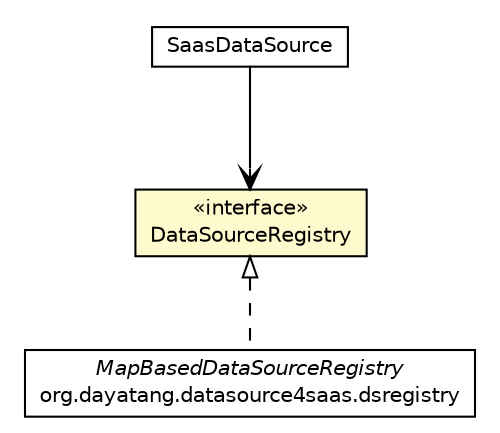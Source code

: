 #!/usr/local/bin/dot
#
# Class diagram 
# Generated by UMLGraph version R5_6_6-8-g8d7759 (http://www.umlgraph.org/)
#

digraph G {
	edge [fontname="Helvetica",fontsize=10,labelfontname="Helvetica",labelfontsize=10];
	node [fontname="Helvetica",fontsize=10,shape=plaintext];
	nodesep=0.25;
	ranksep=0.5;
	// org.dayatang.datasource4saas.SaasDataSource
	c37117 [label=<<table title="org.dayatang.datasource4saas.SaasDataSource" border="0" cellborder="1" cellspacing="0" cellpadding="2" port="p" href="./SaasDataSource.html">
		<tr><td><table border="0" cellspacing="0" cellpadding="1">
<tr><td align="center" balign="center"> SaasDataSource </td></tr>
		</table></td></tr>
		</table>>, URL="./SaasDataSource.html", fontname="Helvetica", fontcolor="black", fontsize=10.0];
	// org.dayatang.datasource4saas.DataSourceRegistry
	c37118 [label=<<table title="org.dayatang.datasource4saas.DataSourceRegistry" border="0" cellborder="1" cellspacing="0" cellpadding="2" port="p" bgcolor="lemonChiffon" href="./DataSourceRegistry.html">
		<tr><td><table border="0" cellspacing="0" cellpadding="1">
<tr><td align="center" balign="center"> &#171;interface&#187; </td></tr>
<tr><td align="center" balign="center"> DataSourceRegistry </td></tr>
		</table></td></tr>
		</table>>, URL="./DataSourceRegistry.html", fontname="Helvetica", fontcolor="black", fontsize=10.0];
	// org.dayatang.datasource4saas.dsregistry.MapBasedDataSourceRegistry
	c37128 [label=<<table title="org.dayatang.datasource4saas.dsregistry.MapBasedDataSourceRegistry" border="0" cellborder="1" cellspacing="0" cellpadding="2" port="p" href="./dsregistry/MapBasedDataSourceRegistry.html">
		<tr><td><table border="0" cellspacing="0" cellpadding="1">
<tr><td align="center" balign="center"><font face="Helvetica-Oblique"> MapBasedDataSourceRegistry </font></td></tr>
<tr><td align="center" balign="center"> org.dayatang.datasource4saas.dsregistry </td></tr>
		</table></td></tr>
		</table>>, URL="./dsregistry/MapBasedDataSourceRegistry.html", fontname="Helvetica", fontcolor="black", fontsize=10.0];
	//org.dayatang.datasource4saas.dsregistry.MapBasedDataSourceRegistry implements org.dayatang.datasource4saas.DataSourceRegistry
	c37118:p -> c37128:p [dir=back,arrowtail=empty,style=dashed];
	// org.dayatang.datasource4saas.SaasDataSource NAVASSOC org.dayatang.datasource4saas.DataSourceRegistry
	c37117:p -> c37118:p [taillabel="", label=" "headlabel="", fontname="Helvetica", fontcolor="black", fontsize=10.0, color="black", arrowhead=open];
}

